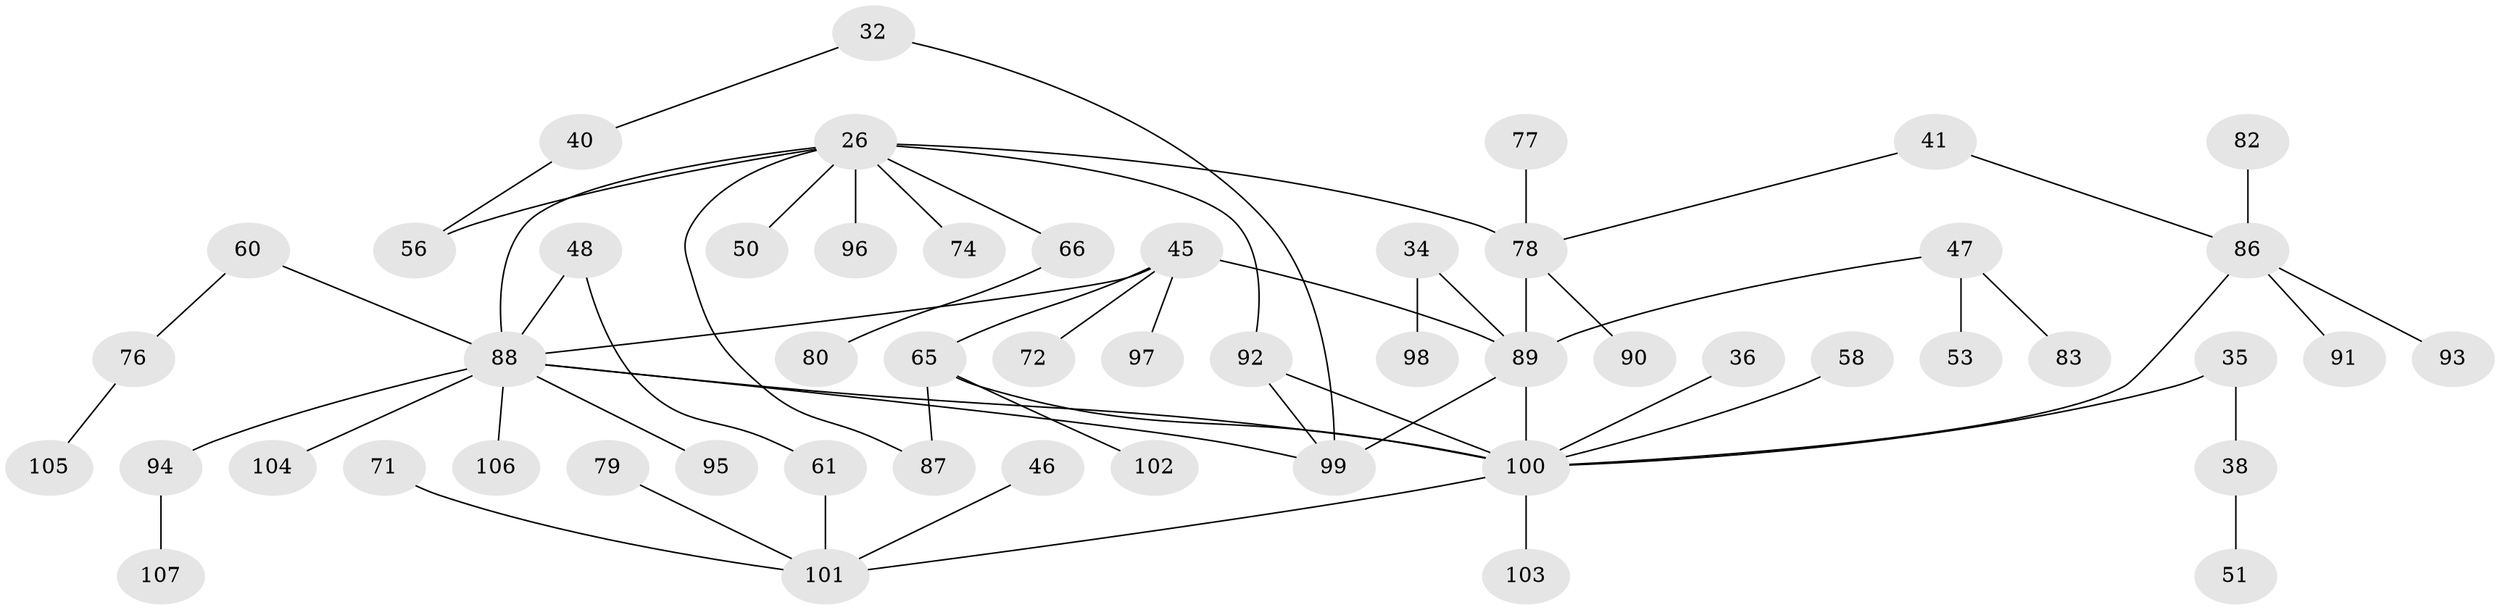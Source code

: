 // original degree distribution, {6: 0.04672897196261682, 3: 0.16822429906542055, 7: 0.018691588785046728, 5: 0.028037383177570093, 4: 0.09345794392523364, 2: 0.3364485981308411, 1: 0.308411214953271}
// Generated by graph-tools (version 1.1) at 2025/41/03/09/25 04:41:56]
// undirected, 53 vertices, 62 edges
graph export_dot {
graph [start="1"]
  node [color=gray90,style=filled];
  26 [super="+9"];
  32;
  34;
  35 [super="+29"];
  36;
  38;
  40;
  41;
  45 [super="+39"];
  46;
  47 [super="+16"];
  48;
  50;
  51;
  53;
  56 [super="+31"];
  58;
  60;
  61;
  65 [super="+8+13"];
  66;
  71;
  72;
  74;
  76;
  77;
  78 [super="+22"];
  79;
  80;
  82;
  83;
  86 [super="+62+75+73"];
  87;
  88 [super="+43+44+85+69"];
  89 [super="+21+63+81"];
  90;
  91;
  92 [super="+49"];
  93;
  94;
  95;
  96;
  97;
  98;
  99 [super="+25+57"];
  100 [super="+64+55+20+68"];
  101 [super="+24+67+42"];
  102;
  103;
  104;
  105;
  106;
  107;
  26 -- 50;
  26 -- 78 [weight=2];
  26 -- 92;
  26 -- 87;
  26 -- 96;
  26 -- 66;
  26 -- 74;
  26 -- 88 [weight=2];
  26 -- 56;
  32 -- 40;
  32 -- 99;
  34 -- 98;
  34 -- 89;
  35 -- 38;
  35 -- 100 [weight=2];
  36 -- 100;
  38 -- 51;
  40 -- 56;
  41 -- 78;
  41 -- 86;
  45 -- 72;
  45 -- 65 [weight=2];
  45 -- 89;
  45 -- 97;
  45 -- 88;
  46 -- 101;
  47 -- 53;
  47 -- 83;
  47 -- 89;
  48 -- 61;
  48 -- 88;
  58 -- 100;
  60 -- 76;
  60 -- 88;
  61 -- 101;
  65 -- 87;
  65 -- 102;
  65 -- 100 [weight=2];
  66 -- 80;
  71 -- 101;
  76 -- 105;
  77 -- 78;
  78 -- 90;
  78 -- 89 [weight=2];
  79 -- 101;
  82 -- 86;
  86 -- 91;
  86 -- 93;
  86 -- 100;
  88 -- 100 [weight=2];
  88 -- 99;
  88 -- 104;
  88 -- 94;
  88 -- 106;
  88 -- 95;
  89 -- 99 [weight=2];
  89 -- 100 [weight=4];
  92 -- 99;
  92 -- 100 [weight=2];
  94 -- 107;
  100 -- 103 [weight=2];
  100 -- 101;
}
